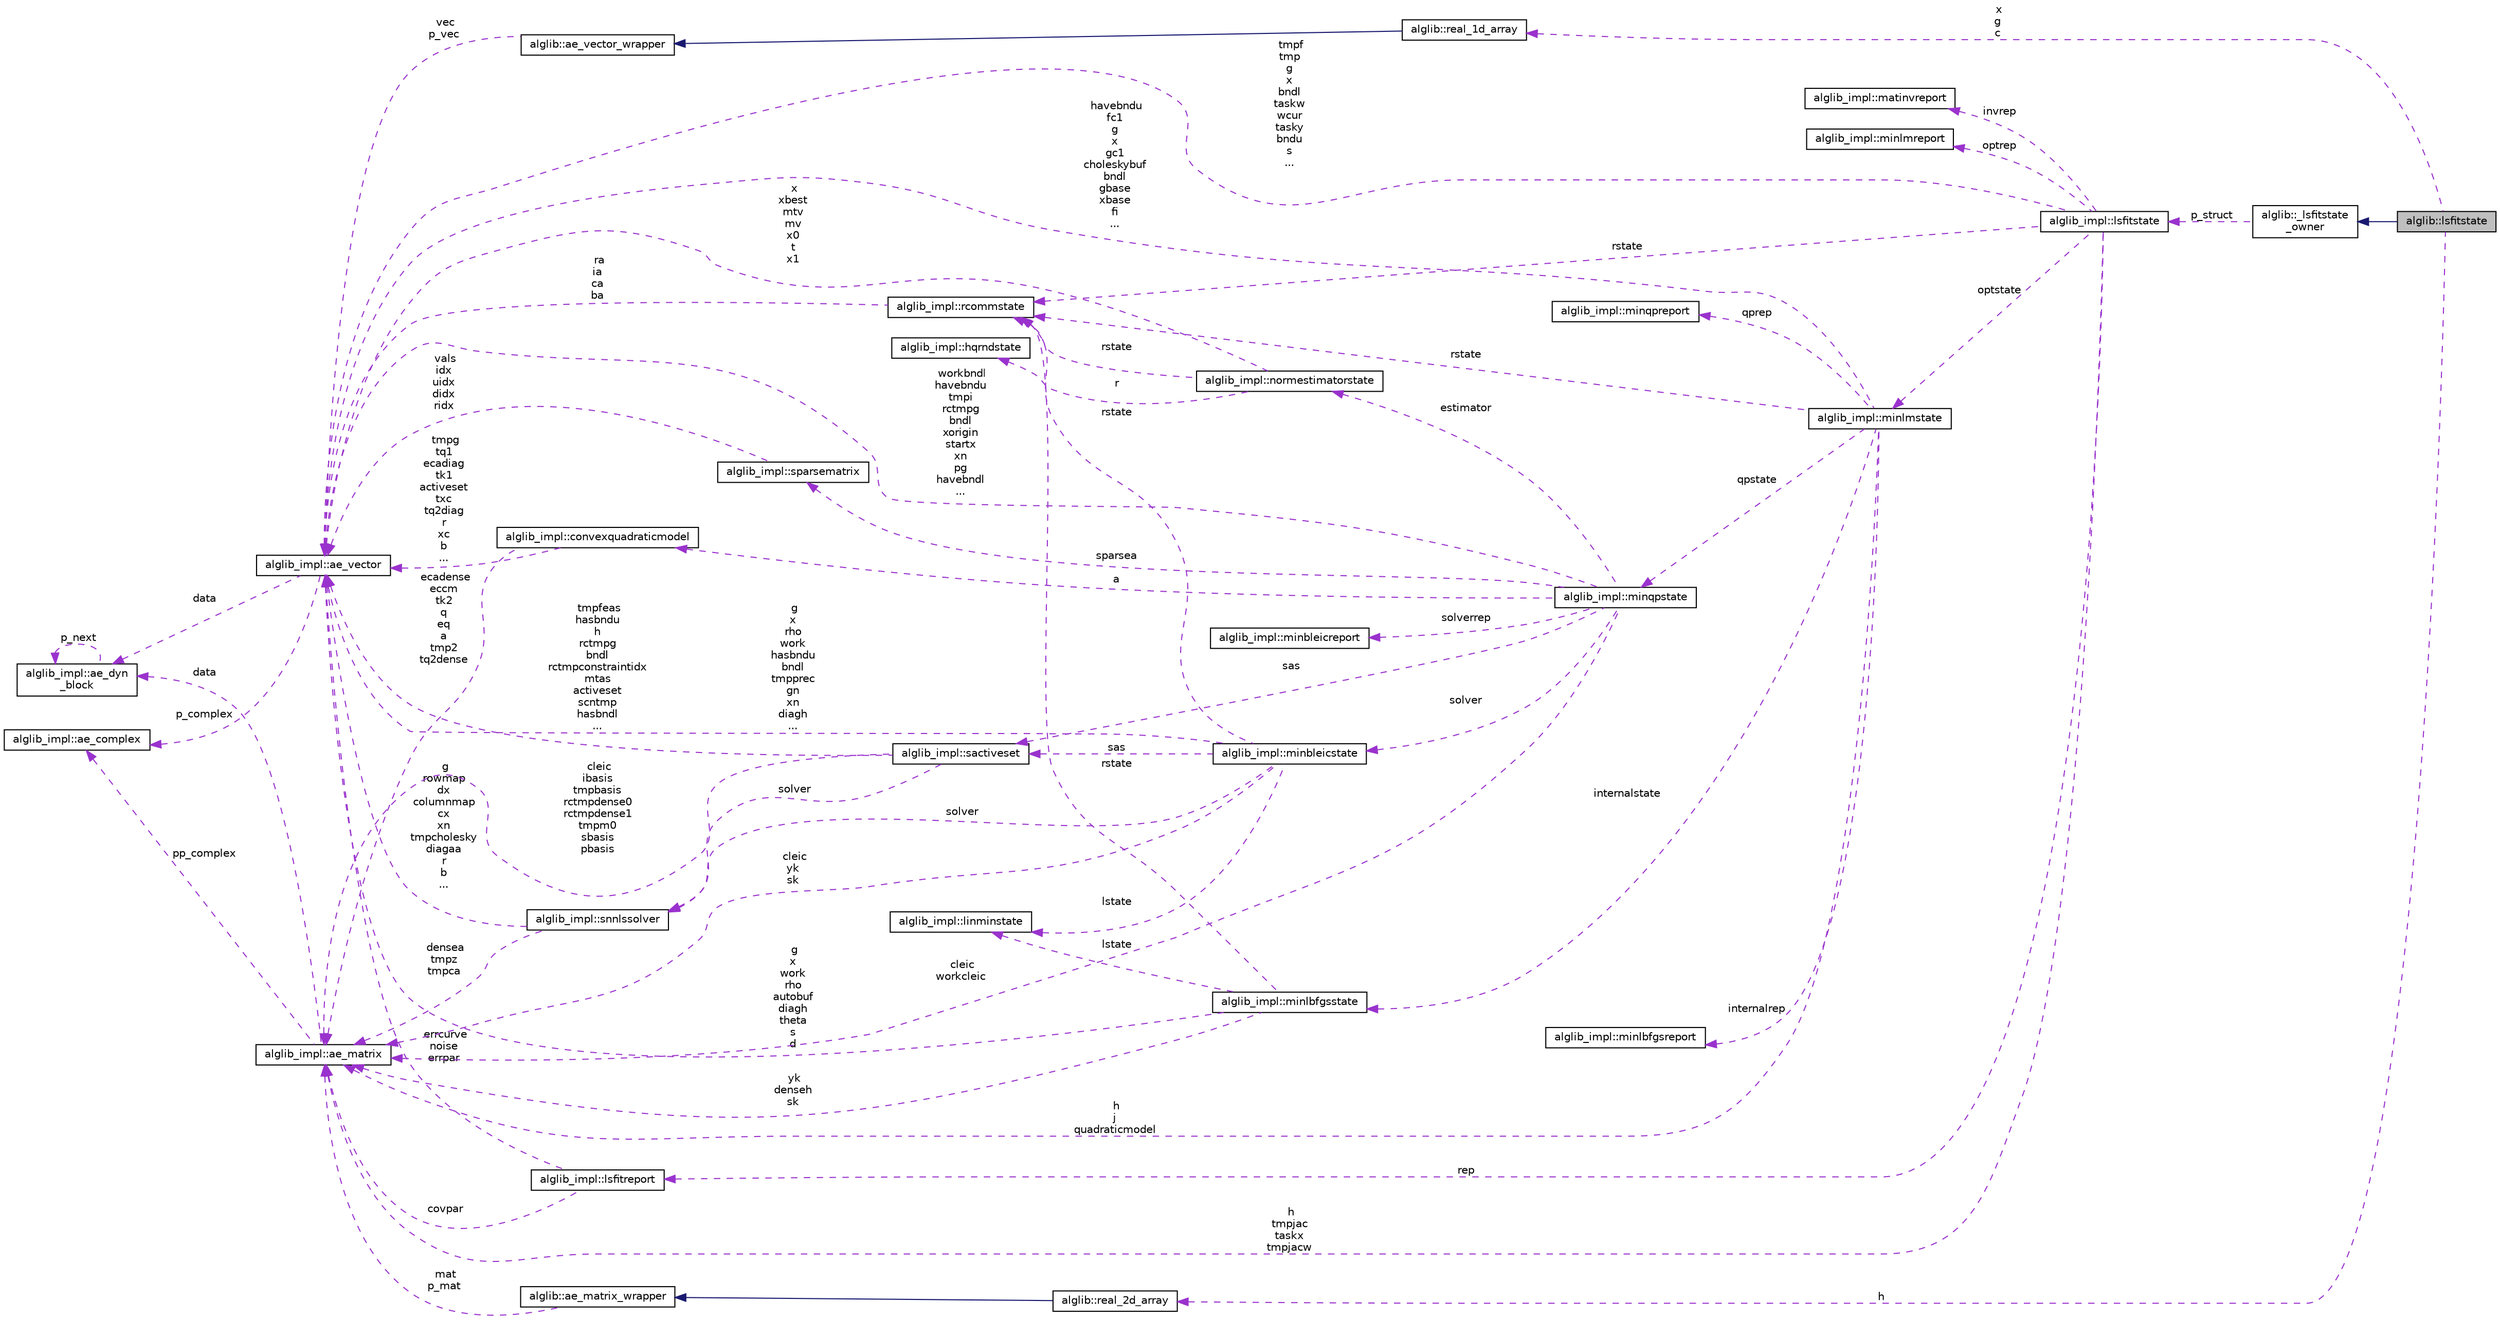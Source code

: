 digraph "alglib::lsfitstate"
{
  edge [fontname="Helvetica",fontsize="10",labelfontname="Helvetica",labelfontsize="10"];
  node [fontname="Helvetica",fontsize="10",shape=record];
  rankdir="LR";
  Node2 [label="alglib::lsfitstate",height=0.2,width=0.4,color="black", fillcolor="grey75", style="filled", fontcolor="black"];
  Node3 -> Node2 [dir="back",color="midnightblue",fontsize="10",style="solid",fontname="Helvetica"];
  Node3 [label="alglib::_lsfitstate\l_owner",height=0.2,width=0.4,color="black", fillcolor="white", style="filled",URL="$classalglib_1_1__lsfitstate__owner.html"];
  Node4 -> Node3 [dir="back",color="darkorchid3",fontsize="10",style="dashed",label=" p_struct" ,fontname="Helvetica"];
  Node4 [label="alglib_impl::lsfitstate",height=0.2,width=0.4,color="black", fillcolor="white", style="filled",URL="$structalglib__impl_1_1lsfitstate.html"];
  Node5 -> Node4 [dir="back",color="darkorchid3",fontsize="10",style="dashed",label=" rstate" ,fontname="Helvetica"];
  Node5 [label="alglib_impl::rcommstate",height=0.2,width=0.4,color="black", fillcolor="white", style="filled",URL="$structalglib__impl_1_1rcommstate.html"];
  Node6 -> Node5 [dir="back",color="darkorchid3",fontsize="10",style="dashed",label=" ra\nia\nca\nba" ,fontname="Helvetica"];
  Node6 [label="alglib_impl::ae_vector",height=0.2,width=0.4,color="black", fillcolor="white", style="filled",URL="$structalglib__impl_1_1ae__vector.html"];
  Node7 -> Node6 [dir="back",color="darkorchid3",fontsize="10",style="dashed",label=" data" ,fontname="Helvetica"];
  Node7 [label="alglib_impl::ae_dyn\l_block",height=0.2,width=0.4,color="black", fillcolor="white", style="filled",URL="$structalglib__impl_1_1ae__dyn__block.html"];
  Node7 -> Node7 [dir="back",color="darkorchid3",fontsize="10",style="dashed",label=" p_next" ,fontname="Helvetica"];
  Node8 -> Node6 [dir="back",color="darkorchid3",fontsize="10",style="dashed",label=" p_complex" ,fontname="Helvetica"];
  Node8 [label="alglib_impl::ae_complex",height=0.2,width=0.4,color="black", fillcolor="white", style="filled",URL="$structalglib__impl_1_1ae__complex.html"];
  Node9 -> Node4 [dir="back",color="darkorchid3",fontsize="10",style="dashed",label=" invrep" ,fontname="Helvetica"];
  Node9 [label="alglib_impl::matinvreport",height=0.2,width=0.4,color="black", fillcolor="white", style="filled",URL="$structalglib__impl_1_1matinvreport.html"];
  Node10 -> Node4 [dir="back",color="darkorchid3",fontsize="10",style="dashed",label=" optstate" ,fontname="Helvetica"];
  Node10 [label="alglib_impl::minlmstate",height=0.2,width=0.4,color="black", fillcolor="white", style="filled",URL="$structalglib__impl_1_1minlmstate.html"];
  Node11 -> Node10 [dir="back",color="darkorchid3",fontsize="10",style="dashed",label=" internalrep" ,fontname="Helvetica"];
  Node11 [label="alglib_impl::minlbfgsreport",height=0.2,width=0.4,color="black", fillcolor="white", style="filled",URL="$structalglib__impl_1_1minlbfgsreport.html"];
  Node5 -> Node10 [dir="back",color="darkorchid3",fontsize="10",style="dashed",label=" rstate" ,fontname="Helvetica"];
  Node12 -> Node10 [dir="back",color="darkorchid3",fontsize="10",style="dashed",label=" qpstate" ,fontname="Helvetica"];
  Node12 [label="alglib_impl::minqpstate",height=0.2,width=0.4,color="black", fillcolor="white", style="filled",URL="$structalglib__impl_1_1minqpstate.html"];
  Node13 -> Node12 [dir="back",color="darkorchid3",fontsize="10",style="dashed",label=" solver" ,fontname="Helvetica"];
  Node13 [label="alglib_impl::minbleicstate",height=0.2,width=0.4,color="black", fillcolor="white", style="filled",URL="$structalglib__impl_1_1minbleicstate.html"];
  Node5 -> Node13 [dir="back",color="darkorchid3",fontsize="10",style="dashed",label=" rstate" ,fontname="Helvetica"];
  Node14 -> Node13 [dir="back",color="darkorchid3",fontsize="10",style="dashed",label=" lstate" ,fontname="Helvetica"];
  Node14 [label="alglib_impl::linminstate",height=0.2,width=0.4,color="black", fillcolor="white", style="filled",URL="$structalglib__impl_1_1linminstate.html"];
  Node15 -> Node13 [dir="back",color="darkorchid3",fontsize="10",style="dashed",label=" solver" ,fontname="Helvetica"];
  Node15 [label="alglib_impl::snnlssolver",height=0.2,width=0.4,color="black", fillcolor="white", style="filled",URL="$structalglib__impl_1_1snnlssolver.html"];
  Node6 -> Node15 [dir="back",color="darkorchid3",fontsize="10",style="dashed",label=" g\nrowmap\ndx\ncolumnmap\ncx\nxn\ntmpcholesky\ndiagaa\nr\nb\n..." ,fontname="Helvetica"];
  Node16 -> Node15 [dir="back",color="darkorchid3",fontsize="10",style="dashed",label=" densea\ntmpz\ntmpca" ,fontname="Helvetica"];
  Node16 [label="alglib_impl::ae_matrix",height=0.2,width=0.4,color="black", fillcolor="white", style="filled",URL="$structalglib__impl_1_1ae__matrix.html"];
  Node7 -> Node16 [dir="back",color="darkorchid3",fontsize="10",style="dashed",label=" data" ,fontname="Helvetica"];
  Node8 -> Node16 [dir="back",color="darkorchid3",fontsize="10",style="dashed",label=" pp_complex" ,fontname="Helvetica"];
  Node17 -> Node13 [dir="back",color="darkorchid3",fontsize="10",style="dashed",label=" sas" ,fontname="Helvetica"];
  Node17 [label="alglib_impl::sactiveset",height=0.2,width=0.4,color="black", fillcolor="white", style="filled",URL="$structalglib__impl_1_1sactiveset.html"];
  Node15 -> Node17 [dir="back",color="darkorchid3",fontsize="10",style="dashed",label=" solver" ,fontname="Helvetica"];
  Node6 -> Node17 [dir="back",color="darkorchid3",fontsize="10",style="dashed",label=" tmpfeas\nhasbndu\nh\nrctmpg\nbndl\nrctmpconstraintidx\nmtas\nactiveset\nscntmp\nhasbndl\n..." ,fontname="Helvetica"];
  Node16 -> Node17 [dir="back",color="darkorchid3",fontsize="10",style="dashed",label=" cleic\nibasis\ntmpbasis\nrctmpdense0\nrctmpdense1\ntmpm0\nsbasis\npbasis" ,fontname="Helvetica"];
  Node6 -> Node13 [dir="back",color="darkorchid3",fontsize="10",style="dashed",label=" g\nx\nrho\nwork\nhasbndu\nbndl\ntmpprec\ngn\nxn\ndiagh\n..." ,fontname="Helvetica"];
  Node16 -> Node13 [dir="back",color="darkorchid3",fontsize="10",style="dashed",label=" cleic\nyk\nsk" ,fontname="Helvetica"];
  Node18 -> Node12 [dir="back",color="darkorchid3",fontsize="10",style="dashed",label=" solverrep" ,fontname="Helvetica"];
  Node18 [label="alglib_impl::minbleicreport",height=0.2,width=0.4,color="black", fillcolor="white", style="filled",URL="$structalglib__impl_1_1minbleicreport.html"];
  Node19 -> Node12 [dir="back",color="darkorchid3",fontsize="10",style="dashed",label=" a" ,fontname="Helvetica"];
  Node19 [label="alglib_impl::convexquadraticmodel",height=0.2,width=0.4,color="black", fillcolor="white", style="filled",URL="$structalglib__impl_1_1convexquadraticmodel.html"];
  Node6 -> Node19 [dir="back",color="darkorchid3",fontsize="10",style="dashed",label=" tmpg\ntq1\necadiag\ntk1\nactiveset\ntxc\ntq2diag\nr\nxc\nb\n..." ,fontname="Helvetica"];
  Node16 -> Node19 [dir="back",color="darkorchid3",fontsize="10",style="dashed",label=" ecadense\neccm\ntk2\nq\neq\na\ntmp2\ntq2dense" ,fontname="Helvetica"];
  Node17 -> Node12 [dir="back",color="darkorchid3",fontsize="10",style="dashed",label=" sas" ,fontname="Helvetica"];
  Node6 -> Node12 [dir="back",color="darkorchid3",fontsize="10",style="dashed",label=" workbndl\nhavebndu\ntmpi\nrctmpg\nbndl\nxorigin\nstartx\nxn\npg\nhavebndl\n..." ,fontname="Helvetica"];
  Node16 -> Node12 [dir="back",color="darkorchid3",fontsize="10",style="dashed",label=" cleic\nworkcleic" ,fontname="Helvetica"];
  Node20 -> Node12 [dir="back",color="darkorchid3",fontsize="10",style="dashed",label=" estimator" ,fontname="Helvetica"];
  Node20 [label="alglib_impl::normestimatorstate",height=0.2,width=0.4,color="black", fillcolor="white", style="filled",URL="$structalglib__impl_1_1normestimatorstate.html"];
  Node5 -> Node20 [dir="back",color="darkorchid3",fontsize="10",style="dashed",label=" rstate" ,fontname="Helvetica"];
  Node6 -> Node20 [dir="back",color="darkorchid3",fontsize="10",style="dashed",label=" x\nxbest\nmtv\nmv\nx0\nt\nx1" ,fontname="Helvetica"];
  Node21 -> Node20 [dir="back",color="darkorchid3",fontsize="10",style="dashed",label=" r" ,fontname="Helvetica"];
  Node21 [label="alglib_impl::hqrndstate",height=0.2,width=0.4,color="black", fillcolor="white", style="filled",URL="$structalglib__impl_1_1hqrndstate.html"];
  Node22 -> Node12 [dir="back",color="darkorchid3",fontsize="10",style="dashed",label=" sparsea" ,fontname="Helvetica"];
  Node22 [label="alglib_impl::sparsematrix",height=0.2,width=0.4,color="black", fillcolor="white", style="filled",URL="$structalglib__impl_1_1sparsematrix.html"];
  Node6 -> Node22 [dir="back",color="darkorchid3",fontsize="10",style="dashed",label=" vals\nidx\nuidx\ndidx\nridx" ,fontname="Helvetica"];
  Node23 -> Node10 [dir="back",color="darkorchid3",fontsize="10",style="dashed",label=" internalstate" ,fontname="Helvetica"];
  Node23 [label="alglib_impl::minlbfgsstate",height=0.2,width=0.4,color="black", fillcolor="white", style="filled",URL="$structalglib__impl_1_1minlbfgsstate.html"];
  Node5 -> Node23 [dir="back",color="darkorchid3",fontsize="10",style="dashed",label=" rstate" ,fontname="Helvetica"];
  Node14 -> Node23 [dir="back",color="darkorchid3",fontsize="10",style="dashed",label=" lstate" ,fontname="Helvetica"];
  Node6 -> Node23 [dir="back",color="darkorchid3",fontsize="10",style="dashed",label=" g\nx\nwork\nrho\nautobuf\ndiagh\ntheta\ns\nd" ,fontname="Helvetica"];
  Node16 -> Node23 [dir="back",color="darkorchid3",fontsize="10",style="dashed",label=" yk\ndenseh\nsk" ,fontname="Helvetica"];
  Node6 -> Node10 [dir="back",color="darkorchid3",fontsize="10",style="dashed",label=" havebndu\nfc1\ng\nx\ngc1\ncholeskybuf\nbndl\ngbase\nxbase\nfi\n..." ,fontname="Helvetica"];
  Node16 -> Node10 [dir="back",color="darkorchid3",fontsize="10",style="dashed",label=" h\nj\nquadraticmodel" ,fontname="Helvetica"];
  Node24 -> Node10 [dir="back",color="darkorchid3",fontsize="10",style="dashed",label=" qprep" ,fontname="Helvetica"];
  Node24 [label="alglib_impl::minqpreport",height=0.2,width=0.4,color="black", fillcolor="white", style="filled",URL="$structalglib__impl_1_1minqpreport.html"];
  Node6 -> Node4 [dir="back",color="darkorchid3",fontsize="10",style="dashed",label=" tmpf\ntmp\ng\nx\nbndl\ntaskw\nwcur\ntasky\nbndu\ns\n..." ,fontname="Helvetica"];
  Node25 -> Node4 [dir="back",color="darkorchid3",fontsize="10",style="dashed",label=" rep" ,fontname="Helvetica"];
  Node25 [label="alglib_impl::lsfitreport",height=0.2,width=0.4,color="black", fillcolor="white", style="filled",URL="$structalglib__impl_1_1lsfitreport.html"];
  Node6 -> Node25 [dir="back",color="darkorchid3",fontsize="10",style="dashed",label=" errcurve\nnoise\nerrpar" ,fontname="Helvetica"];
  Node16 -> Node25 [dir="back",color="darkorchid3",fontsize="10",style="dashed",label=" covpar" ,fontname="Helvetica"];
  Node16 -> Node4 [dir="back",color="darkorchid3",fontsize="10",style="dashed",label=" h\ntmpjac\ntaskx\ntmpjacw" ,fontname="Helvetica"];
  Node26 -> Node4 [dir="back",color="darkorchid3",fontsize="10",style="dashed",label=" optrep" ,fontname="Helvetica"];
  Node26 [label="alglib_impl::minlmreport",height=0.2,width=0.4,color="black", fillcolor="white", style="filled",URL="$structalglib__impl_1_1minlmreport.html"];
  Node27 -> Node2 [dir="back",color="darkorchid3",fontsize="10",style="dashed",label=" x\ng\nc" ,fontname="Helvetica"];
  Node27 [label="alglib::real_1d_array",height=0.2,width=0.4,color="black", fillcolor="white", style="filled",URL="$classalglib_1_1real__1d__array.html"];
  Node28 -> Node27 [dir="back",color="midnightblue",fontsize="10",style="solid",fontname="Helvetica"];
  Node28 [label="alglib::ae_vector_wrapper",height=0.2,width=0.4,color="black", fillcolor="white", style="filled",URL="$classalglib_1_1ae__vector__wrapper.html"];
  Node6 -> Node28 [dir="back",color="darkorchid3",fontsize="10",style="dashed",label=" vec\np_vec" ,fontname="Helvetica"];
  Node29 -> Node2 [dir="back",color="darkorchid3",fontsize="10",style="dashed",label=" h" ,fontname="Helvetica"];
  Node29 [label="alglib::real_2d_array",height=0.2,width=0.4,color="black", fillcolor="white", style="filled",URL="$classalglib_1_1real__2d__array.html"];
  Node30 -> Node29 [dir="back",color="midnightblue",fontsize="10",style="solid",fontname="Helvetica"];
  Node30 [label="alglib::ae_matrix_wrapper",height=0.2,width=0.4,color="black", fillcolor="white", style="filled",URL="$classalglib_1_1ae__matrix__wrapper.html"];
  Node16 -> Node30 [dir="back",color="darkorchid3",fontsize="10",style="dashed",label=" mat\np_mat" ,fontname="Helvetica"];
}
